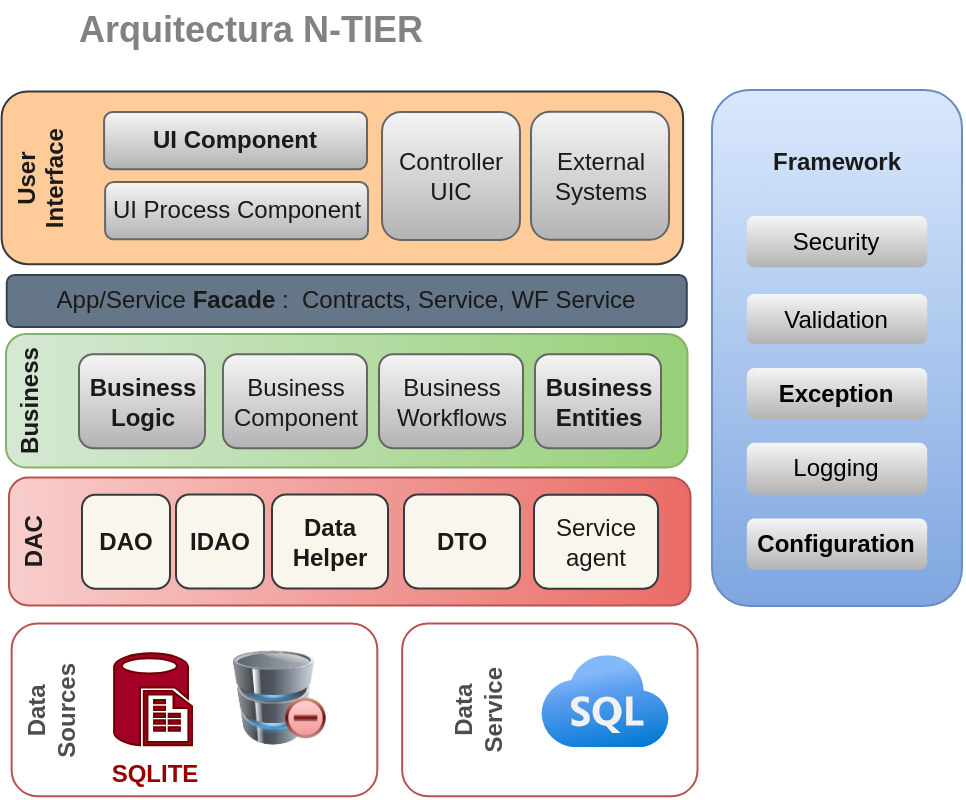 <mxfile>
    <diagram id="ZM09xl-fuDKo_xaskiYn" name="ARQ">
        <mxGraphModel dx="1154" dy="1140" grid="0" gridSize="10" guides="1" tooltips="1" connect="1" arrows="1" fold="1" page="0" pageScale="1" pageWidth="850" pageHeight="1100" math="0" shadow="0">
            <root>
                <mxCell id="0"/>
                <mxCell id="1" parent="0"/>
                <mxCell id="2" value="&lt;font color=&quot;#1a1a1a&quot;&gt;&lt;b&gt;DAC&lt;br&gt;&lt;br&gt;&lt;br&gt;&lt;br&gt;&lt;br&gt;&lt;br&gt;&lt;br&gt;&lt;br&gt;&lt;br&gt;&lt;br&gt;&lt;br&gt;&lt;br&gt;&lt;br&gt;&lt;br&gt;&lt;br&gt;&lt;br&gt;&lt;br&gt;&lt;br&gt;&lt;br&gt;&lt;br&gt;&lt;br&gt;&lt;br&gt;&lt;/b&gt;&lt;br&gt;&lt;/font&gt;" style="rounded=1;whiteSpace=wrap;html=1;fillColor=#f8cecc;strokeColor=#b85450;rotation=-90;gradientColor=#ea6b66;" parent="1" vertex="1">
                    <mxGeometry x="203.86" y="51.34" width="64.03" height="340.74" as="geometry"/>
                </mxCell>
                <mxCell id="3" value="&lt;font color=&quot;#1a1a1a&quot;&gt;&lt;b&gt;DAO&lt;/b&gt;&lt;br&gt;&lt;/font&gt;" style="rounded=1;whiteSpace=wrap;html=1;fillColor=#f9f7ed;strokeColor=#36393d;" parent="1" vertex="1">
                    <mxGeometry x="102" y="198.32" width="44" height="47" as="geometry"/>
                </mxCell>
                <mxCell id="6" value="&lt;font color=&quot;#828282&quot; style=&quot;font-size: 18px;&quot;&gt;&lt;b style=&quot;&quot;&gt;Arquitectura N-TIER&lt;/b&gt;&lt;/font&gt;" style="text;html=1;strokeColor=none;fillColor=none;align=center;verticalAlign=middle;whiteSpace=wrap;rounded=0;labelBackgroundColor=none;fontColor=#333333;" parent="1" vertex="1">
                    <mxGeometry x="64.38" y="-49" width="245" height="30" as="geometry"/>
                </mxCell>
                <mxCell id="18" value="&lt;font color=&quot;#1a1a1a&quot;&gt;&lt;b&gt;Data Helper&lt;/b&gt;&lt;br&gt;&lt;/font&gt;" style="rounded=1;whiteSpace=wrap;html=1;fillColor=#f9f7ed;strokeColor=#36393d;" parent="1" vertex="1">
                    <mxGeometry x="197" y="198.21" width="58" height="47" as="geometry"/>
                </mxCell>
                <mxCell id="19" value="&lt;font color=&quot;#1a1a1a&quot;&gt;Service agent&lt;br&gt;&lt;/font&gt;" style="rounded=1;whiteSpace=wrap;html=1;fillColor=#f9f7ed;strokeColor=#36393d;" parent="1" vertex="1">
                    <mxGeometry x="328" y="198.32" width="62" height="47" as="geometry"/>
                </mxCell>
                <mxCell id="10" value="&lt;font color=&quot;#1a1a1a&quot;&gt;&lt;b&gt;Framework&lt;/b&gt;&lt;br&gt;&lt;br&gt;&lt;br&gt;&lt;br&gt;&lt;br&gt;&lt;br&gt;&lt;br&gt;&lt;br&gt;&lt;br&gt;&lt;br&gt;&lt;br&gt;&lt;br&gt;&lt;br&gt;&lt;br&gt;&lt;/font&gt;" style="rounded=1;whiteSpace=wrap;html=1;fillColor=#dae8fc;strokeColor=#6c8ebf;gradientColor=#7ea6e0;" parent="1" vertex="1">
                    <mxGeometry x="417" y="-4" width="125" height="258" as="geometry"/>
                </mxCell>
                <mxCell id="11" value="&lt;span style=&quot;&quot;&gt;&lt;font color=&quot;#000000&quot;&gt;Validation&lt;/font&gt;&lt;/span&gt;" style="rounded=1;whiteSpace=wrap;html=1;fillColor=#f5f5f5;strokeColor=none;gradientColor=#b3b3b3;" parent="1" vertex="1">
                    <mxGeometry x="434.41" y="98" width="90.19" height="25.14" as="geometry"/>
                </mxCell>
                <mxCell id="12" value="&lt;span style=&quot;&quot;&gt;&lt;font color=&quot;#000000&quot;&gt;Security&lt;/font&gt;&lt;/span&gt;" style="rounded=1;whiteSpace=wrap;html=1;fillColor=#f5f5f5;strokeColor=none;gradientColor=#b3b3b3;" parent="1" vertex="1">
                    <mxGeometry x="434.41" y="59" width="90.19" height="25.72" as="geometry"/>
                </mxCell>
                <mxCell id="13" value="&lt;span style=&quot;&quot;&gt;&lt;font color=&quot;#000000&quot;&gt;Logging&lt;/font&gt;&lt;/span&gt;" style="rounded=1;whiteSpace=wrap;html=1;fillColor=#f5f5f5;strokeColor=none;gradientColor=#b3b3b3;" parent="1" vertex="1">
                    <mxGeometry x="434.41" y="172.35" width="90.19" height="25.97" as="geometry"/>
                </mxCell>
                <mxCell id="15" value="&lt;span style=&quot;&quot;&gt;&lt;font color=&quot;#000000&quot;&gt;&lt;b&gt;Exception&lt;/b&gt;&lt;/font&gt;&lt;/span&gt;" style="rounded=1;whiteSpace=wrap;html=1;fillColor=#f5f5f5;strokeColor=none;gradientColor=#b3b3b3;" parent="1" vertex="1">
                    <mxGeometry x="434.41" y="135" width="90.19" height="25.56" as="geometry"/>
                </mxCell>
                <mxCell id="16" value="&lt;div style=&quot;&quot;&gt;&lt;font color=&quot;#000000&quot;&gt;&lt;b&gt;Configuration&lt;/b&gt;&lt;/font&gt;&lt;/div&gt;" style="rounded=1;whiteSpace=wrap;html=1;fillColor=#f5f5f5;strokeColor=none;gradientColor=#b3b3b3;" parent="1" vertex="1">
                    <mxGeometry x="434.4" y="210.25" width="90.19" height="25.75" as="geometry"/>
                </mxCell>
                <mxCell id="20" value="&lt;font color=&quot;#1a1a1a&quot;&gt;&lt;b&gt;Business&lt;br&gt;&lt;br&gt;&lt;br&gt;&lt;br&gt;&lt;br&gt;&lt;br&gt;&lt;br&gt;&lt;br&gt;&lt;br&gt;&lt;br&gt;&lt;br&gt;&lt;br&gt;&lt;br&gt;&lt;br&gt;&lt;br&gt;&lt;br&gt;&lt;br&gt;&lt;br&gt;&lt;br&gt;&lt;br&gt;&lt;br&gt;&lt;br&gt;&lt;/b&gt;&lt;br&gt;&lt;/font&gt;" style="rounded=1;whiteSpace=wrap;html=1;fillColor=#d5e8d4;strokeColor=#82b366;rotation=-90;gradientColor=#97d077;" parent="1" vertex="1">
                    <mxGeometry x="200.99" y="-19" width="66.78" height="340.74" as="geometry"/>
                </mxCell>
                <mxCell id="21" value="&lt;span style=&quot;color: rgb(26, 26, 26);&quot;&gt;&lt;b&gt;Business Logic&lt;/b&gt;&lt;/span&gt;" style="rounded=1;whiteSpace=wrap;html=1;fillColor=#f5f5f5;strokeColor=#666666;gradientColor=#b3b3b3;" parent="1" vertex="1">
                    <mxGeometry x="100.5" y="128.08" width="63" height="47" as="geometry"/>
                </mxCell>
                <mxCell id="22" value="&lt;font color=&quot;#1a1a1a&quot;&gt;&lt;b&gt;Business Entities&lt;/b&gt;&lt;/font&gt;" style="rounded=1;whiteSpace=wrap;html=1;fillColor=#f5f5f5;strokeColor=#666666;gradientColor=#b3b3b3;" parent="1" vertex="1">
                    <mxGeometry x="328.5" y="128.08" width="63" height="47" as="geometry"/>
                </mxCell>
                <mxCell id="23" value="&lt;font color=&quot;#1a1a1a&quot;&gt;Business Component&lt;/font&gt;" style="rounded=1;whiteSpace=wrap;html=1;fillColor=#f5f5f5;strokeColor=#666666;gradientColor=#b3b3b3;" parent="1" vertex="1">
                    <mxGeometry x="172.5" y="128.08" width="72" height="47" as="geometry"/>
                </mxCell>
                <mxCell id="24" value="&lt;font color=&quot;#1a1a1a&quot;&gt;Business Workflows&lt;/font&gt;" style="rounded=1;whiteSpace=wrap;html=1;fillColor=#f5f5f5;strokeColor=#666666;gradientColor=#b3b3b3;" parent="1" vertex="1">
                    <mxGeometry x="250.5" y="128.08" width="72" height="47" as="geometry"/>
                </mxCell>
                <mxCell id="25" value="&lt;font color=&quot;#1a1a1a&quot;&gt;App/Service &lt;b&gt;Facade &lt;/b&gt;:&amp;nbsp; Contracts, Service, WF Service&lt;/font&gt;" style="rounded=1;whiteSpace=wrap;html=1;fillColor=#647687;strokeColor=#314354;fontColor=#ffffff;" parent="1" vertex="1">
                    <mxGeometry x="64.38" y="88.46" width="340" height="26" as="geometry"/>
                </mxCell>
                <mxCell id="27" value="&lt;b style=&quot;&quot;&gt;&lt;font color=&quot;#4d4d4d&quot;&gt;Data&lt;br&gt;Sources&lt;br&gt;&lt;br&gt;&lt;br&gt;&lt;br&gt;&lt;br&gt;&lt;br&gt;&lt;br&gt;&lt;br&gt;&lt;br&gt;&lt;br&gt;&lt;/font&gt;&lt;br&gt;&lt;/b&gt;" style="rounded=1;whiteSpace=wrap;html=1;fillColor=none;strokeColor=#b85450;rotation=-90;gradientColor=#ea6b66;" parent="1" vertex="1">
                    <mxGeometry x="115.05" y="214.5" width="86.37" height="182.83" as="geometry"/>
                </mxCell>
                <mxCell id="28" value="&lt;b style=&quot;&quot;&gt;&lt;font color=&quot;#4d4d4d&quot;&gt;Data&lt;br&gt;Service&lt;br&gt;&lt;br&gt;&lt;br&gt;&lt;br&gt;&lt;br&gt;&lt;/font&gt;&lt;br&gt;&lt;/b&gt;" style="rounded=1;whiteSpace=wrap;html=1;fillColor=none;strokeColor=#b85450;rotation=-90;gradientColor=#ea6b66;" parent="1" vertex="1">
                    <mxGeometry x="292.74" y="232.08" width="86.37" height="147.68" as="geometry"/>
                </mxCell>
                <mxCell id="29" value="&lt;font color=&quot;#1a1a1a&quot;&gt;&lt;b&gt;User&lt;br&gt;Interface&lt;br&gt;&lt;br&gt;&lt;br&gt;&lt;br&gt;&lt;br&gt;&lt;br&gt;&lt;br&gt;&lt;br&gt;&lt;br&gt;&lt;br&gt;&lt;br&gt;&lt;br&gt;&lt;br&gt;&lt;br&gt;&lt;br&gt;&lt;br&gt;&lt;br&gt;&lt;br&gt;&lt;br&gt;&lt;br&gt;&lt;br&gt;&lt;/b&gt;&lt;br&gt;&lt;/font&gt;" style="rounded=1;whiteSpace=wrap;html=1;fillColor=#ffcc99;strokeColor=#36393d;rotation=-90;" parent="1" vertex="1">
                    <mxGeometry x="189" y="-130.49" width="86.37" height="340.74" as="geometry"/>
                </mxCell>
                <mxCell id="30" value="&lt;span style=&quot;color: rgb(26, 26, 26);&quot;&gt;UI Process Component&lt;/span&gt;" style="rounded=1;whiteSpace=wrap;html=1;fillColor=#f5f5f5;strokeColor=#666666;gradientColor=#b3b3b3;" parent="1" vertex="1">
                    <mxGeometry x="113.55" y="42" width="131.45" height="28.62" as="geometry"/>
                </mxCell>
                <mxCell id="31" value="&lt;span style=&quot;color: rgb(26, 26, 26);&quot;&gt;&lt;b&gt;UI Component&lt;/b&gt;&lt;/span&gt;" style="rounded=1;whiteSpace=wrap;html=1;fillColor=#f5f5f5;strokeColor=#666666;gradientColor=#b3b3b3;" parent="1" vertex="1">
                    <mxGeometry x="113.05" y="7" width="131.45" height="28.62" as="geometry"/>
                </mxCell>
                <mxCell id="32" value="&lt;span style=&quot;color: rgb(26, 26, 26);&quot;&gt;Controller&lt;br&gt;UIC&lt;br&gt;&lt;/span&gt;" style="rounded=1;whiteSpace=wrap;html=1;fillColor=#f5f5f5;strokeColor=#666666;gradientColor=#b3b3b3;" parent="1" vertex="1">
                    <mxGeometry x="252" y="7" width="69" height="64" as="geometry"/>
                </mxCell>
                <mxCell id="33" value="&lt;span style=&quot;color: rgb(26, 26, 26);&quot;&gt;External&lt;br&gt;Systems&lt;br&gt;&lt;/span&gt;" style="rounded=1;whiteSpace=wrap;html=1;fillColor=#f5f5f5;strokeColor=#666666;gradientColor=#b3b3b3;" parent="1" vertex="1">
                    <mxGeometry x="326.5" y="6.88" width="69" height="64" as="geometry"/>
                </mxCell>
                <mxCell id="35" value="&lt;b&gt;&lt;font color=&quot;#990000&quot;&gt;SQLITE&lt;/font&gt;&lt;/b&gt;" style="verticalLabelPosition=bottom;html=1;verticalAlign=top;align=center;strokeColor=#6F0000;fillColor=#a20025;shape=mxgraph.azure.sql_reporting;fontColor=#ffffff;" parent="1" vertex="1">
                    <mxGeometry x="118.05" y="277.68" width="38.95" height="46" as="geometry"/>
                </mxCell>
                <mxCell id="36" value="database" style="image;html=1;image=img/lib/clip_art/computers/Database_Minus_128x128.png;strokeColor=default;fontColor=#FFFFFF;fillColor=none;" parent="1" vertex="1">
                    <mxGeometry x="177.5" y="274.68" width="46.5" height="50" as="geometry"/>
                </mxCell>
                <mxCell id="40" value="" style="aspect=fixed;html=1;points=[];align=center;image;fontSize=12;image=img/lib/azure2/databases/Azure_SQL.svg;strokeColor=default;fontColor=#FFFFFF;fillColor=none;" parent="1" vertex="1">
                    <mxGeometry x="331.5" y="278.68" width="64" height="46" as="geometry"/>
                </mxCell>
                <mxCell id="41" value="&lt;font color=&quot;#1a1a1a&quot;&gt;&lt;b&gt;DTO&lt;/b&gt;&lt;br&gt;&lt;/font&gt;" style="rounded=1;whiteSpace=wrap;html=1;fillColor=#f9f7ed;strokeColor=#36393d;" vertex="1" parent="1">
                    <mxGeometry x="263" y="198.21" width="58" height="47" as="geometry"/>
                </mxCell>
                <mxCell id="42" value="&lt;font color=&quot;#1a1a1a&quot;&gt;&lt;b&gt;IDAO&lt;/b&gt;&lt;br&gt;&lt;/font&gt;" style="rounded=1;whiteSpace=wrap;html=1;fillColor=#f9f7ed;strokeColor=#36393d;" vertex="1" parent="1">
                    <mxGeometry x="149" y="198.21" width="44" height="47" as="geometry"/>
                </mxCell>
            </root>
        </mxGraphModel>
    </diagram>
</mxfile>